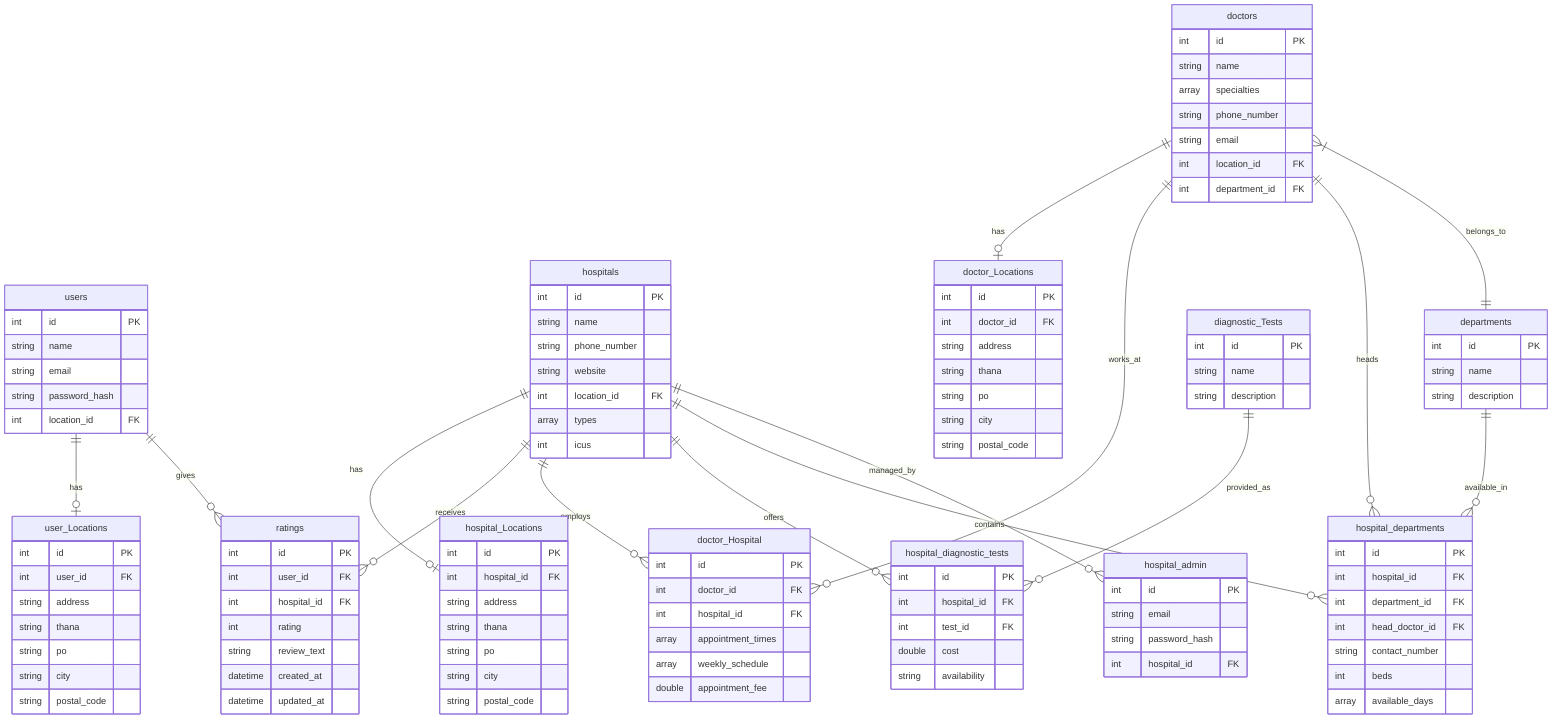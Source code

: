 erDiagram
    users ||--o| user_Locations : has
    users ||--o{ ratings : gives
    
    hospitals ||--o| hospital_Locations : has
    hospitals ||--o{ ratings : receives
    hospitals ||--o{ doctor_Hospital : employs
    hospitals ||--o{ hospital_diagnostic_tests : offers
    hospitals ||--o{ hospital_departments : contains
    hospitals ||--o{ hospital_admin : managed_by
    
    doctors ||--o| doctor_Locations : has
    doctors ||--o{ doctor_Hospital : works_at
    doctors ||--o{ hospital_departments : heads
    doctors }|--|| departments : belongs_to
    
    departments ||--o{ hospital_departments : available_in
    
    diagnostic_Tests ||--o{ hospital_diagnostic_tests : provided_as
    
    users {
        int id PK
        string name
        string email
        string password_hash
        int location_id FK
    }
    
    user_Locations {
        int id PK
        int user_id FK
        string address
        string thana
        string po
        string city
        string postal_code
    }
    
    ratings {
        int id PK
        int user_id FK
        int hospital_id FK
        int rating
        string review_text
        datetime created_at
        datetime updated_at
    }
    
    hospitals {
        int id PK
        string name
        string phone_number
        string website
        int location_id FK
        array types
        int icus
    }
    
    hospital_Locations {
        int id PK
        int hospital_id FK
        string address
        string thana
        string po
        string city
        string postal_code
    }
    
    hospital_admin {
        int id PK
        string email
        string password_hash
        int hospital_id FK
    }
    
    departments {
        int id PK
        string name
        string description
    }
    
    doctors {
        int id PK
        string name
        array specialties
        string phone_number
        string email
        int location_id FK
        int department_id FK
    }
    
    doctor_Locations {
        int id PK
        int doctor_id FK
        string address
        string thana
        string po
        string city
        string postal_code
    }
    
    doctor_Hospital {
        int id PK
        int doctor_id FK
        int hospital_id FK
        array appointment_times
        array weekly_schedule
        double appointment_fee
    }
    
    diagnostic_Tests {
        int id PK
        string name
        string description
    }
    
    hospital_diagnostic_tests {
        int id PK
        int hospital_id FK
        int test_id FK
        double cost
        string availability
    }
    
    hospital_departments {
        int id PK
        int hospital_id FK
        int department_id FK
        int head_doctor_id FK
        string contact_number
        int beds
        array available_days
    }